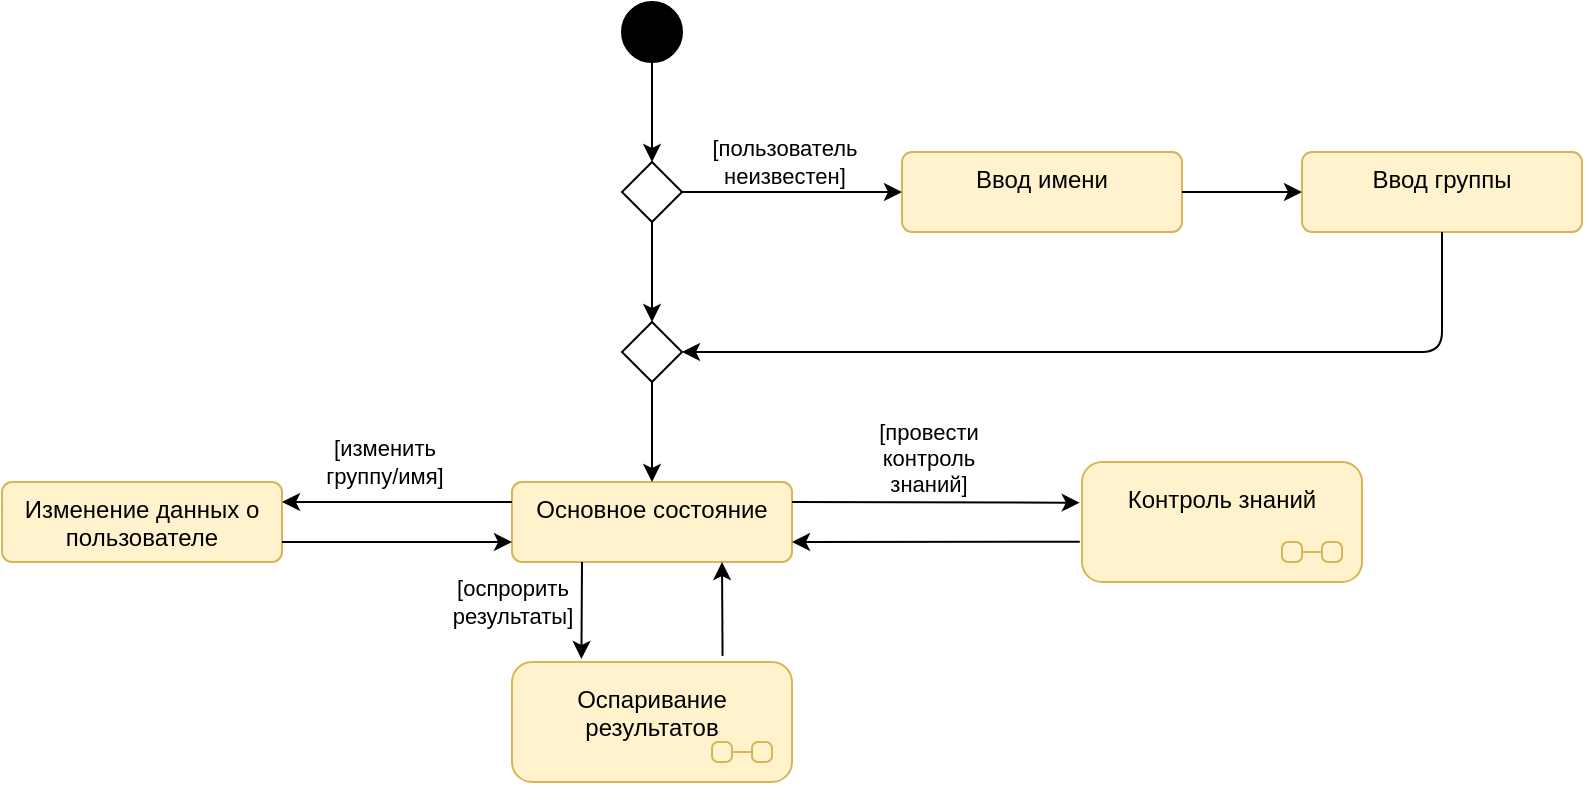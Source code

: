 <mxfile version="24.7.8">
  <diagram name="Страница — 1" id="V2I8i-viEqZShJFHdvwC">
    <mxGraphModel dx="1018" dy="686" grid="1" gridSize="10" guides="1" tooltips="1" connect="1" arrows="1" fold="1" page="1" pageScale="1" pageWidth="827" pageHeight="1169" math="0" shadow="0">
      <root>
        <mxCell id="0" />
        <mxCell id="1" parent="0" />
        <mxCell id="_WW_Yg2yuVAMbP-rgPaO-1" value="" style="ellipse;fillColor=strokeColor;html=1;" vertex="1" parent="1">
          <mxGeometry x="310" y="130" width="30" height="30" as="geometry" />
        </mxCell>
        <mxCell id="_WW_Yg2yuVAMbP-rgPaO-2" value="" style="endArrow=classic;html=1;rounded=1;exitX=0.5;exitY=1;exitDx=0;exitDy=0;entryX=0.5;entryY=0;entryDx=0;entryDy=0;curved=0;" edge="1" parent="1" source="_WW_Yg2yuVAMbP-rgPaO-1" target="_WW_Yg2yuVAMbP-rgPaO-3">
          <mxGeometry width="50" height="50" relative="1" as="geometry">
            <mxPoint x="540" y="450" as="sourcePoint" />
            <mxPoint x="590" y="400" as="targetPoint" />
          </mxGeometry>
        </mxCell>
        <mxCell id="_WW_Yg2yuVAMbP-rgPaO-3" value="" style="rhombus;" vertex="1" parent="1">
          <mxGeometry x="310" y="210" width="30" height="30" as="geometry" />
        </mxCell>
        <mxCell id="_WW_Yg2yuVAMbP-rgPaO-5" value="Ввод имени" style="html=1;align=center;verticalAlign=top;rounded=1;absoluteArcSize=1;arcSize=10;dashed=0;whiteSpace=wrap;fillColor=#fff2cc;strokeColor=#d6b656;" vertex="1" parent="1">
          <mxGeometry x="450" y="205" width="140" height="40" as="geometry" />
        </mxCell>
        <mxCell id="_WW_Yg2yuVAMbP-rgPaO-6" value="" style="endArrow=classic;html=1;rounded=1;exitX=1;exitY=0.5;exitDx=0;exitDy=0;entryX=0;entryY=0.5;entryDx=0;entryDy=0;curved=0;" edge="1" parent="1" source="_WW_Yg2yuVAMbP-rgPaO-3" target="_WW_Yg2yuVAMbP-rgPaO-5">
          <mxGeometry width="50" height="50" relative="1" as="geometry">
            <mxPoint x="335" y="170" as="sourcePoint" />
            <mxPoint x="335" y="220" as="targetPoint" />
          </mxGeometry>
        </mxCell>
        <mxCell id="_WW_Yg2yuVAMbP-rgPaO-9" value="[пользователь&lt;div&gt;неизвестен]&lt;/div&gt;" style="edgeLabel;html=1;align=center;verticalAlign=middle;resizable=0;points=[];" vertex="1" connectable="0" parent="_WW_Yg2yuVAMbP-rgPaO-6">
          <mxGeometry x="-0.069" y="1" relative="1" as="geometry">
            <mxPoint y="-14" as="offset" />
          </mxGeometry>
        </mxCell>
        <mxCell id="_WW_Yg2yuVAMbP-rgPaO-7" value="Ввод группы" style="html=1;align=center;verticalAlign=top;rounded=1;absoluteArcSize=1;arcSize=10;dashed=0;whiteSpace=wrap;fillColor=#fff2cc;strokeColor=#d6b656;" vertex="1" parent="1">
          <mxGeometry x="650" y="205" width="140" height="40" as="geometry" />
        </mxCell>
        <mxCell id="_WW_Yg2yuVAMbP-rgPaO-8" value="" style="endArrow=classic;html=1;rounded=1;exitX=1;exitY=0.5;exitDx=0;exitDy=0;entryX=0;entryY=0.5;entryDx=0;entryDy=0;curved=0;" edge="1" parent="1" source="_WW_Yg2yuVAMbP-rgPaO-5" target="_WW_Yg2yuVAMbP-rgPaO-7">
          <mxGeometry width="50" height="50" relative="1" as="geometry">
            <mxPoint x="410" y="235" as="sourcePoint" />
            <mxPoint x="460" y="235" as="targetPoint" />
          </mxGeometry>
        </mxCell>
        <mxCell id="_WW_Yg2yuVAMbP-rgPaO-10" value="Основное состояние" style="html=1;align=center;verticalAlign=top;rounded=1;absoluteArcSize=1;arcSize=10;dashed=0;whiteSpace=wrap;fillColor=#fff2cc;strokeColor=#d6b656;" vertex="1" parent="1">
          <mxGeometry x="255" y="370" width="140" height="40" as="geometry" />
        </mxCell>
        <mxCell id="_WW_Yg2yuVAMbP-rgPaO-11" value="" style="endArrow=classic;html=1;rounded=1;exitX=0.5;exitY=1;exitDx=0;exitDy=0;entryX=0.5;entryY=0;entryDx=0;entryDy=0;curved=0;" edge="1" parent="1" source="_WW_Yg2yuVAMbP-rgPaO-13" target="_WW_Yg2yuVAMbP-rgPaO-10">
          <mxGeometry width="50" height="50" relative="1" as="geometry">
            <mxPoint x="335" y="170" as="sourcePoint" />
            <mxPoint x="335" y="220" as="targetPoint" />
          </mxGeometry>
        </mxCell>
        <mxCell id="_WW_Yg2yuVAMbP-rgPaO-12" value="" style="endArrow=classic;html=1;rounded=1;exitX=0.5;exitY=1;exitDx=0;exitDy=0;entryX=1;entryY=0.5;entryDx=0;entryDy=0;curved=0;" edge="1" parent="1" source="_WW_Yg2yuVAMbP-rgPaO-7" target="_WW_Yg2yuVAMbP-rgPaO-13">
          <mxGeometry width="50" height="50" relative="1" as="geometry">
            <mxPoint x="600" y="235" as="sourcePoint" />
            <mxPoint x="660" y="235" as="targetPoint" />
            <Array as="points">
              <mxPoint x="720" y="305" />
            </Array>
          </mxGeometry>
        </mxCell>
        <mxCell id="_WW_Yg2yuVAMbP-rgPaO-14" value="" style="endArrow=classic;html=1;rounded=1;exitX=0.5;exitY=1;exitDx=0;exitDy=0;entryX=0.5;entryY=0;entryDx=0;entryDy=0;curved=0;" edge="1" parent="1" source="_WW_Yg2yuVAMbP-rgPaO-3" target="_WW_Yg2yuVAMbP-rgPaO-13">
          <mxGeometry width="50" height="50" relative="1" as="geometry">
            <mxPoint x="325" y="240" as="sourcePoint" />
            <mxPoint x="325" y="380" as="targetPoint" />
          </mxGeometry>
        </mxCell>
        <mxCell id="_WW_Yg2yuVAMbP-rgPaO-13" value="" style="rhombus;" vertex="1" parent="1">
          <mxGeometry x="310" y="290" width="30" height="30" as="geometry" />
        </mxCell>
        <mxCell id="_WW_Yg2yuVAMbP-rgPaO-16" value="" style="endArrow=classic;html=1;rounded=1;exitX=1;exitY=0.25;exitDx=0;exitDy=0;curved=0;entryX=-0.008;entryY=0.339;entryDx=0;entryDy=0;entryPerimeter=0;" edge="1" parent="1" source="_WW_Yg2yuVAMbP-rgPaO-10" target="_WW_Yg2yuVAMbP-rgPaO-25">
          <mxGeometry width="50" height="50" relative="1" as="geometry">
            <mxPoint x="335" y="330" as="sourcePoint" />
            <mxPoint x="335" y="380" as="targetPoint" />
          </mxGeometry>
        </mxCell>
        <mxCell id="_WW_Yg2yuVAMbP-rgPaO-18" value="[провести&lt;div&gt;контроль&lt;/div&gt;&lt;div&gt;знаний]&lt;/div&gt;" style="edgeLabel;html=1;align=center;verticalAlign=middle;resizable=0;points=[];" vertex="1" connectable="0" parent="_WW_Yg2yuVAMbP-rgPaO-16">
          <mxGeometry x="-0.088" y="2" relative="1" as="geometry">
            <mxPoint x="2" y="-20" as="offset" />
          </mxGeometry>
        </mxCell>
        <mxCell id="_WW_Yg2yuVAMbP-rgPaO-17" value="" style="endArrow=classic;html=1;rounded=1;entryX=1;entryY=0.75;entryDx=0;entryDy=0;curved=0;exitX=-0.008;exitY=0.665;exitDx=0;exitDy=0;exitPerimeter=0;" edge="1" parent="1" source="_WW_Yg2yuVAMbP-rgPaO-25" target="_WW_Yg2yuVAMbP-rgPaO-10">
          <mxGeometry width="50" height="50" relative="1" as="geometry">
            <mxPoint x="405" y="390" as="sourcePoint" />
            <mxPoint x="520" y="390" as="targetPoint" />
          </mxGeometry>
        </mxCell>
        <mxCell id="_WW_Yg2yuVAMbP-rgPaO-19" value="Изменение данных о пользователе" style="html=1;align=center;verticalAlign=top;rounded=1;absoluteArcSize=1;arcSize=10;dashed=0;whiteSpace=wrap;fillColor=#fff2cc;strokeColor=#d6b656;" vertex="1" parent="1">
          <mxGeometry y="370" width="140" height="40" as="geometry" />
        </mxCell>
        <mxCell id="_WW_Yg2yuVAMbP-rgPaO-20" value="" style="endArrow=classic;html=1;rounded=1;exitX=1;exitY=0.75;exitDx=0;exitDy=0;curved=0;entryX=0;entryY=0.75;entryDx=0;entryDy=0;" edge="1" parent="1" source="_WW_Yg2yuVAMbP-rgPaO-19" target="_WW_Yg2yuVAMbP-rgPaO-10">
          <mxGeometry width="50" height="50" relative="1" as="geometry">
            <mxPoint x="520" y="410" as="sourcePoint" />
            <mxPoint x="170" y="470" as="targetPoint" />
          </mxGeometry>
        </mxCell>
        <mxCell id="_WW_Yg2yuVAMbP-rgPaO-22" value="" style="endArrow=classic;html=1;rounded=1;exitX=0;exitY=0.25;exitDx=0;exitDy=0;entryX=1;entryY=0.25;entryDx=0;entryDy=0;curved=0;" edge="1" parent="1" source="_WW_Yg2yuVAMbP-rgPaO-10" target="_WW_Yg2yuVAMbP-rgPaO-19">
          <mxGeometry width="50" height="50" relative="1" as="geometry">
            <mxPoint x="405" y="390" as="sourcePoint" />
            <mxPoint x="520" y="390" as="targetPoint" />
          </mxGeometry>
        </mxCell>
        <mxCell id="_WW_Yg2yuVAMbP-rgPaO-23" value="[изменить&lt;div&gt;группу/имя]&lt;/div&gt;" style="edgeLabel;html=1;align=center;verticalAlign=middle;resizable=0;points=[];" vertex="1" connectable="0" parent="_WW_Yg2yuVAMbP-rgPaO-22">
          <mxGeometry x="-0.088" y="2" relative="1" as="geometry">
            <mxPoint x="-12" y="-22" as="offset" />
          </mxGeometry>
        </mxCell>
        <mxCell id="_WW_Yg2yuVAMbP-rgPaO-25" value="Контроль знаний" style="shape=umlState;rounded=1;verticalAlign=top;spacingTop=5;umlStateSymbol=collapseState;absoluteArcSize=1;arcSize=10;html=1;whiteSpace=wrap;fillColor=#fff2cc;strokeColor=#d6b656;" vertex="1" parent="1">
          <mxGeometry x="540" y="360" width="140" height="60" as="geometry" />
        </mxCell>
        <mxCell id="_WW_Yg2yuVAMbP-rgPaO-26" value="Оспаривание результатов" style="shape=umlState;rounded=1;verticalAlign=top;spacingTop=5;umlStateSymbol=collapseState;absoluteArcSize=1;arcSize=10;html=1;whiteSpace=wrap;fillColor=#fff2cc;strokeColor=#d6b656;" vertex="1" parent="1">
          <mxGeometry x="255" y="460" width="140" height="60" as="geometry" />
        </mxCell>
        <mxCell id="_WW_Yg2yuVAMbP-rgPaO-27" value="" style="endArrow=classic;html=1;rounded=1;exitX=0.25;exitY=1;exitDx=0;exitDy=0;entryX=0.248;entryY=-0.025;entryDx=0;entryDy=0;curved=0;entryPerimeter=0;" edge="1" parent="1" source="_WW_Yg2yuVAMbP-rgPaO-10" target="_WW_Yg2yuVAMbP-rgPaO-26">
          <mxGeometry width="50" height="50" relative="1" as="geometry">
            <mxPoint x="335" y="330" as="sourcePoint" />
            <mxPoint x="335" y="380" as="targetPoint" />
          </mxGeometry>
        </mxCell>
        <mxCell id="_WW_Yg2yuVAMbP-rgPaO-29" value="[оспрорить&lt;div&gt;результаты]&lt;/div&gt;" style="edgeLabel;html=1;align=center;verticalAlign=middle;resizable=0;points=[];" vertex="1" connectable="0" parent="_WW_Yg2yuVAMbP-rgPaO-27">
          <mxGeometry x="-0.113" y="1" relative="1" as="geometry">
            <mxPoint x="-36" y="-2" as="offset" />
          </mxGeometry>
        </mxCell>
        <mxCell id="_WW_Yg2yuVAMbP-rgPaO-28" value="" style="endArrow=classic;html=1;rounded=1;exitX=0.752;exitY=-0.051;exitDx=0;exitDy=0;entryX=0.75;entryY=1;entryDx=0;entryDy=0;curved=0;exitPerimeter=0;" edge="1" parent="1" source="_WW_Yg2yuVAMbP-rgPaO-26" target="_WW_Yg2yuVAMbP-rgPaO-10">
          <mxGeometry width="50" height="50" relative="1" as="geometry">
            <mxPoint x="300" y="420" as="sourcePoint" />
            <mxPoint x="300" y="479" as="targetPoint" />
          </mxGeometry>
        </mxCell>
      </root>
    </mxGraphModel>
  </diagram>
</mxfile>
